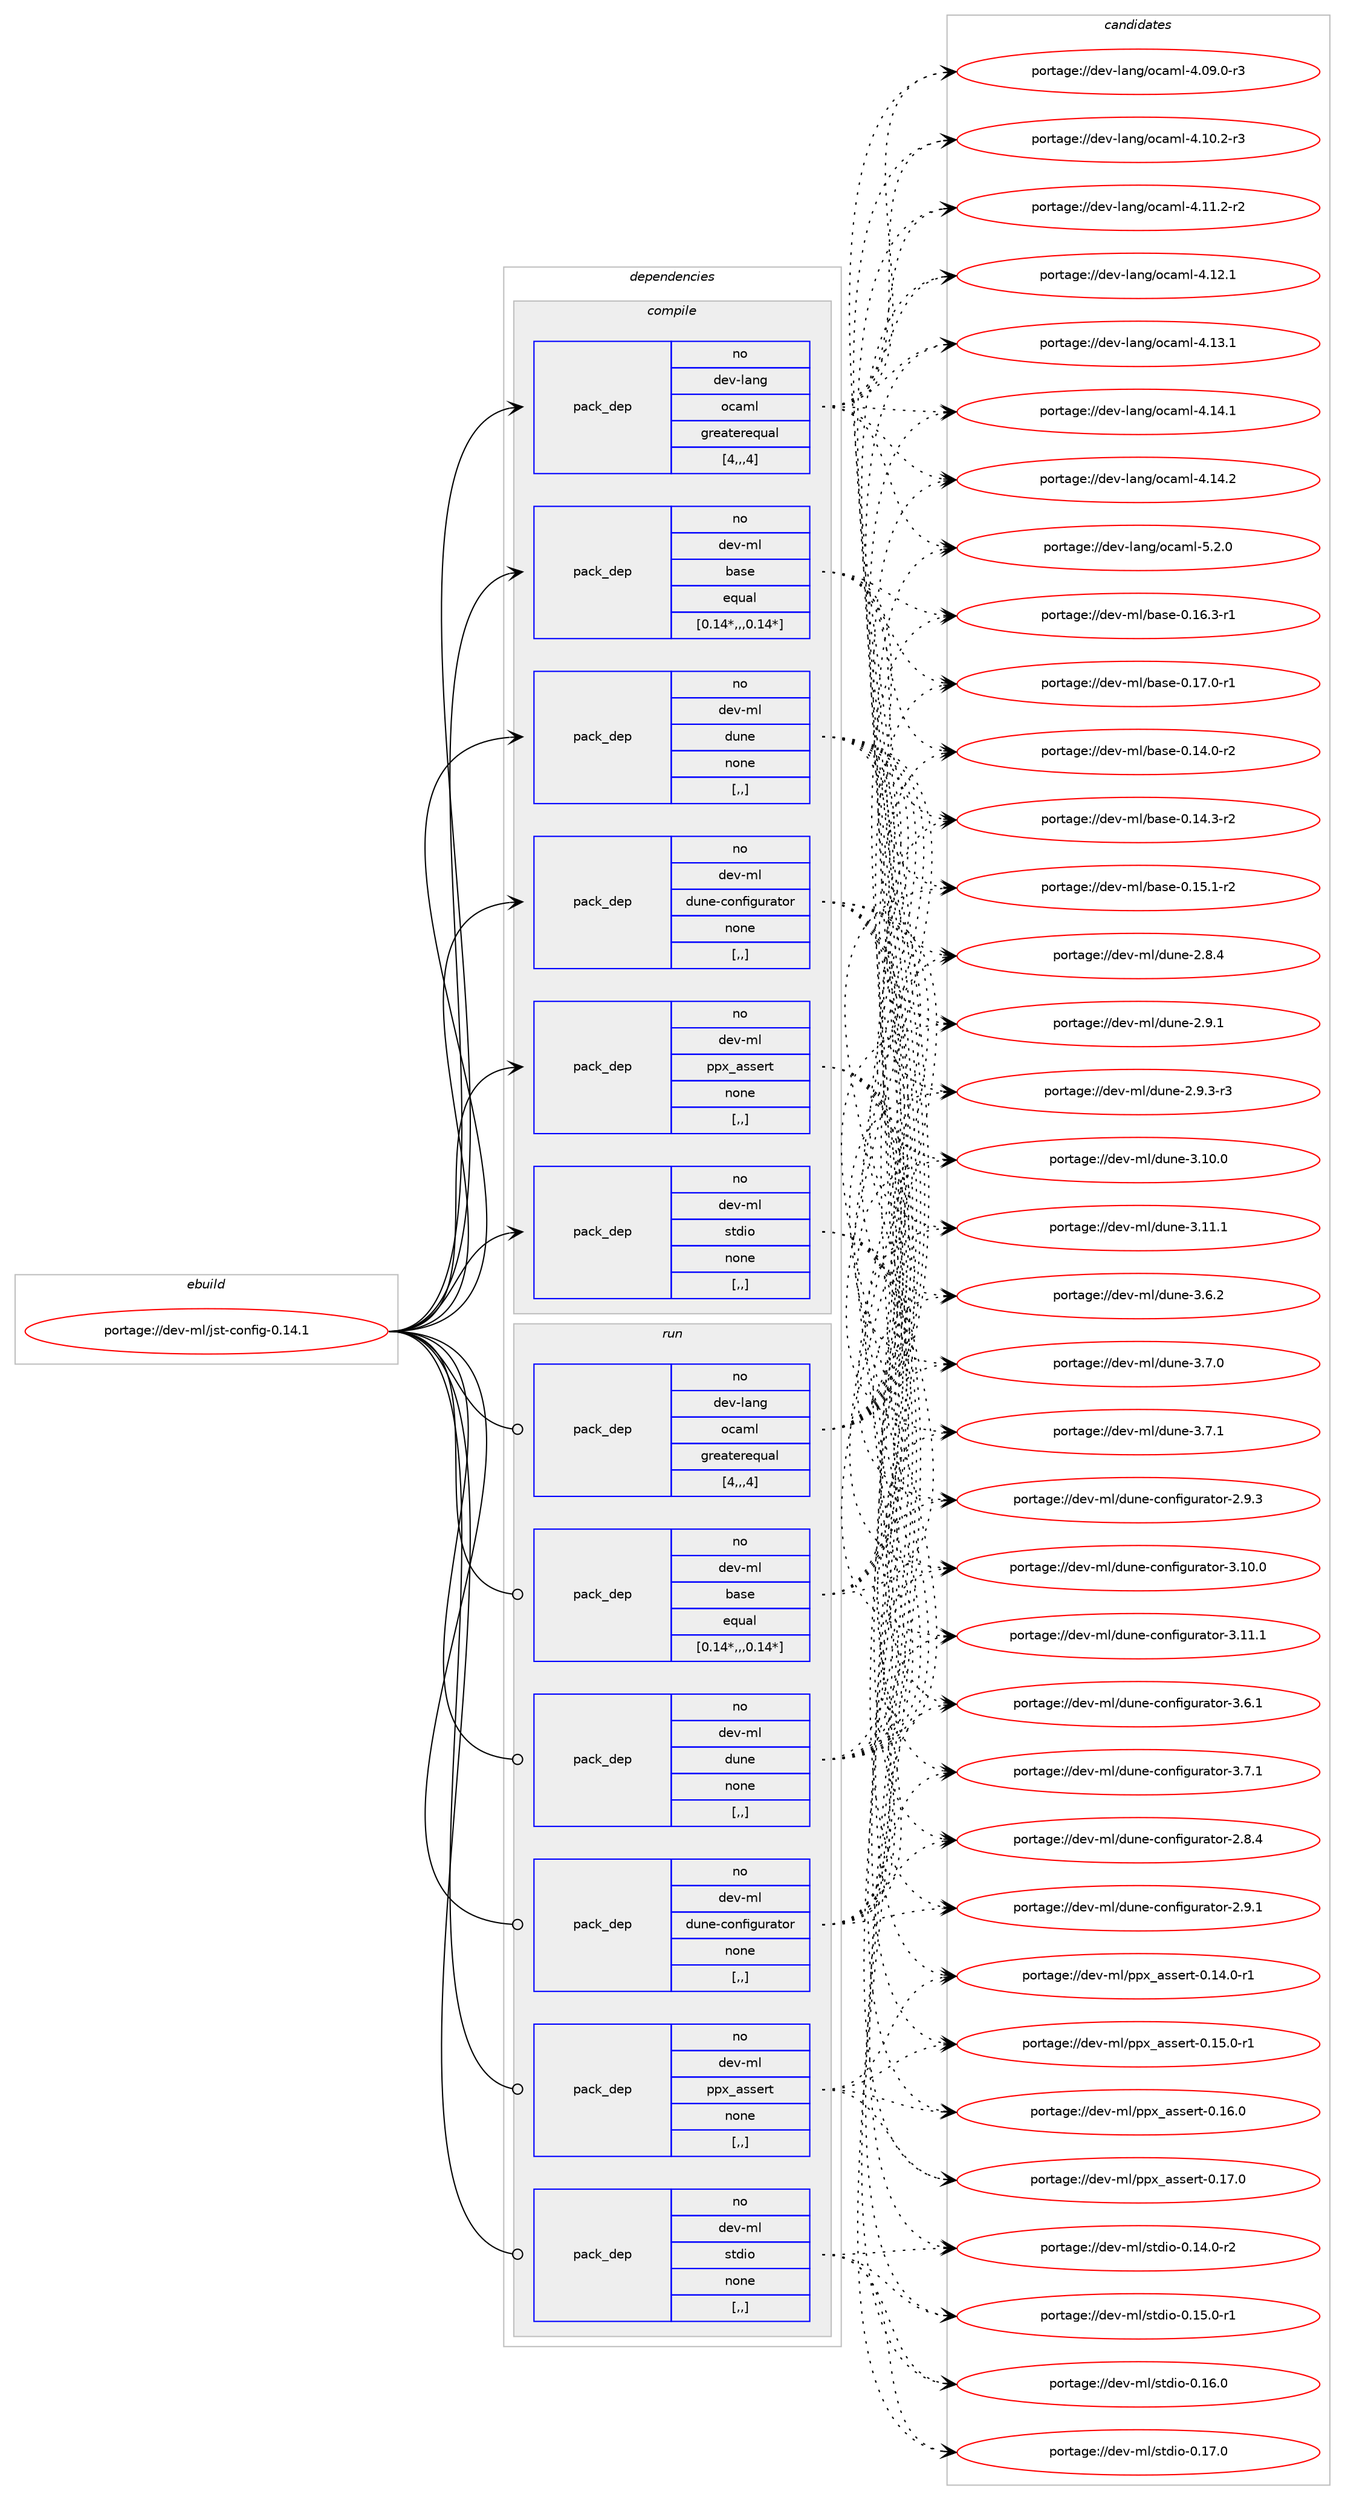 digraph prolog {

# *************
# Graph options
# *************

newrank=true;
concentrate=true;
compound=true;
graph [rankdir=LR,fontname=Helvetica,fontsize=10,ranksep=1.5];#, ranksep=2.5, nodesep=0.2];
edge  [arrowhead=vee];
node  [fontname=Helvetica,fontsize=10];

# **********
# The ebuild
# **********

subgraph cluster_leftcol {
color=gray;
rank=same;
label=<<i>ebuild</i>>;
id [label="portage://dev-ml/jst-config-0.14.1", color=red, width=4, href="../dev-ml/jst-config-0.14.1.svg"];
}

# ****************
# The dependencies
# ****************

subgraph cluster_midcol {
color=gray;
label=<<i>dependencies</i>>;
subgraph cluster_compile {
fillcolor="#eeeeee";
style=filled;
label=<<i>compile</i>>;
subgraph pack86793 {
dependency116448 [label=<<TABLE BORDER="0" CELLBORDER="1" CELLSPACING="0" CELLPADDING="4" WIDTH="220"><TR><TD ROWSPAN="6" CELLPADDING="30">pack_dep</TD></TR><TR><TD WIDTH="110">no</TD></TR><TR><TD>dev-lang</TD></TR><TR><TD>ocaml</TD></TR><TR><TD>greaterequal</TD></TR><TR><TD>[4,,,4]</TD></TR></TABLE>>, shape=none, color=blue];
}
id:e -> dependency116448:w [weight=20,style="solid",arrowhead="vee"];
subgraph pack86794 {
dependency116449 [label=<<TABLE BORDER="0" CELLBORDER="1" CELLSPACING="0" CELLPADDING="4" WIDTH="220"><TR><TD ROWSPAN="6" CELLPADDING="30">pack_dep</TD></TR><TR><TD WIDTH="110">no</TD></TR><TR><TD>dev-ml</TD></TR><TR><TD>base</TD></TR><TR><TD>equal</TD></TR><TR><TD>[0.14*,,,0.14*]</TD></TR></TABLE>>, shape=none, color=blue];
}
id:e -> dependency116449:w [weight=20,style="solid",arrowhead="vee"];
subgraph pack86795 {
dependency116450 [label=<<TABLE BORDER="0" CELLBORDER="1" CELLSPACING="0" CELLPADDING="4" WIDTH="220"><TR><TD ROWSPAN="6" CELLPADDING="30">pack_dep</TD></TR><TR><TD WIDTH="110">no</TD></TR><TR><TD>dev-ml</TD></TR><TR><TD>dune</TD></TR><TR><TD>none</TD></TR><TR><TD>[,,]</TD></TR></TABLE>>, shape=none, color=blue];
}
id:e -> dependency116450:w [weight=20,style="solid",arrowhead="vee"];
subgraph pack86796 {
dependency116451 [label=<<TABLE BORDER="0" CELLBORDER="1" CELLSPACING="0" CELLPADDING="4" WIDTH="220"><TR><TD ROWSPAN="6" CELLPADDING="30">pack_dep</TD></TR><TR><TD WIDTH="110">no</TD></TR><TR><TD>dev-ml</TD></TR><TR><TD>dune-configurator</TD></TR><TR><TD>none</TD></TR><TR><TD>[,,]</TD></TR></TABLE>>, shape=none, color=blue];
}
id:e -> dependency116451:w [weight=20,style="solid",arrowhead="vee"];
subgraph pack86797 {
dependency116452 [label=<<TABLE BORDER="0" CELLBORDER="1" CELLSPACING="0" CELLPADDING="4" WIDTH="220"><TR><TD ROWSPAN="6" CELLPADDING="30">pack_dep</TD></TR><TR><TD WIDTH="110">no</TD></TR><TR><TD>dev-ml</TD></TR><TR><TD>ppx_assert</TD></TR><TR><TD>none</TD></TR><TR><TD>[,,]</TD></TR></TABLE>>, shape=none, color=blue];
}
id:e -> dependency116452:w [weight=20,style="solid",arrowhead="vee"];
subgraph pack86798 {
dependency116453 [label=<<TABLE BORDER="0" CELLBORDER="1" CELLSPACING="0" CELLPADDING="4" WIDTH="220"><TR><TD ROWSPAN="6" CELLPADDING="30">pack_dep</TD></TR><TR><TD WIDTH="110">no</TD></TR><TR><TD>dev-ml</TD></TR><TR><TD>stdio</TD></TR><TR><TD>none</TD></TR><TR><TD>[,,]</TD></TR></TABLE>>, shape=none, color=blue];
}
id:e -> dependency116453:w [weight=20,style="solid",arrowhead="vee"];
}
subgraph cluster_compileandrun {
fillcolor="#eeeeee";
style=filled;
label=<<i>compile and run</i>>;
}
subgraph cluster_run {
fillcolor="#eeeeee";
style=filled;
label=<<i>run</i>>;
subgraph pack86799 {
dependency116454 [label=<<TABLE BORDER="0" CELLBORDER="1" CELLSPACING="0" CELLPADDING="4" WIDTH="220"><TR><TD ROWSPAN="6" CELLPADDING="30">pack_dep</TD></TR><TR><TD WIDTH="110">no</TD></TR><TR><TD>dev-lang</TD></TR><TR><TD>ocaml</TD></TR><TR><TD>greaterequal</TD></TR><TR><TD>[4,,,4]</TD></TR></TABLE>>, shape=none, color=blue];
}
id:e -> dependency116454:w [weight=20,style="solid",arrowhead="odot"];
subgraph pack86800 {
dependency116455 [label=<<TABLE BORDER="0" CELLBORDER="1" CELLSPACING="0" CELLPADDING="4" WIDTH="220"><TR><TD ROWSPAN="6" CELLPADDING="30">pack_dep</TD></TR><TR><TD WIDTH="110">no</TD></TR><TR><TD>dev-ml</TD></TR><TR><TD>base</TD></TR><TR><TD>equal</TD></TR><TR><TD>[0.14*,,,0.14*]</TD></TR></TABLE>>, shape=none, color=blue];
}
id:e -> dependency116455:w [weight=20,style="solid",arrowhead="odot"];
subgraph pack86801 {
dependency116456 [label=<<TABLE BORDER="0" CELLBORDER="1" CELLSPACING="0" CELLPADDING="4" WIDTH="220"><TR><TD ROWSPAN="6" CELLPADDING="30">pack_dep</TD></TR><TR><TD WIDTH="110">no</TD></TR><TR><TD>dev-ml</TD></TR><TR><TD>dune</TD></TR><TR><TD>none</TD></TR><TR><TD>[,,]</TD></TR></TABLE>>, shape=none, color=blue];
}
id:e -> dependency116456:w [weight=20,style="solid",arrowhead="odot"];
subgraph pack86802 {
dependency116457 [label=<<TABLE BORDER="0" CELLBORDER="1" CELLSPACING="0" CELLPADDING="4" WIDTH="220"><TR><TD ROWSPAN="6" CELLPADDING="30">pack_dep</TD></TR><TR><TD WIDTH="110">no</TD></TR><TR><TD>dev-ml</TD></TR><TR><TD>dune-configurator</TD></TR><TR><TD>none</TD></TR><TR><TD>[,,]</TD></TR></TABLE>>, shape=none, color=blue];
}
id:e -> dependency116457:w [weight=20,style="solid",arrowhead="odot"];
subgraph pack86803 {
dependency116458 [label=<<TABLE BORDER="0" CELLBORDER="1" CELLSPACING="0" CELLPADDING="4" WIDTH="220"><TR><TD ROWSPAN="6" CELLPADDING="30">pack_dep</TD></TR><TR><TD WIDTH="110">no</TD></TR><TR><TD>dev-ml</TD></TR><TR><TD>ppx_assert</TD></TR><TR><TD>none</TD></TR><TR><TD>[,,]</TD></TR></TABLE>>, shape=none, color=blue];
}
id:e -> dependency116458:w [weight=20,style="solid",arrowhead="odot"];
subgraph pack86804 {
dependency116459 [label=<<TABLE BORDER="0" CELLBORDER="1" CELLSPACING="0" CELLPADDING="4" WIDTH="220"><TR><TD ROWSPAN="6" CELLPADDING="30">pack_dep</TD></TR><TR><TD WIDTH="110">no</TD></TR><TR><TD>dev-ml</TD></TR><TR><TD>stdio</TD></TR><TR><TD>none</TD></TR><TR><TD>[,,]</TD></TR></TABLE>>, shape=none, color=blue];
}
id:e -> dependency116459:w [weight=20,style="solid",arrowhead="odot"];
}
}

# **************
# The candidates
# **************

subgraph cluster_choices {
rank=same;
color=gray;
label=<<i>candidates</i>>;

subgraph choice86793 {
color=black;
nodesep=1;
choice1001011184510897110103471119997109108455246485746484511451 [label="portage://dev-lang/ocaml-4.09.0-r3", color=red, width=4,href="../dev-lang/ocaml-4.09.0-r3.svg"];
choice1001011184510897110103471119997109108455246494846504511451 [label="portage://dev-lang/ocaml-4.10.2-r3", color=red, width=4,href="../dev-lang/ocaml-4.10.2-r3.svg"];
choice1001011184510897110103471119997109108455246494946504511450 [label="portage://dev-lang/ocaml-4.11.2-r2", color=red, width=4,href="../dev-lang/ocaml-4.11.2-r2.svg"];
choice100101118451089711010347111999710910845524649504649 [label="portage://dev-lang/ocaml-4.12.1", color=red, width=4,href="../dev-lang/ocaml-4.12.1.svg"];
choice100101118451089711010347111999710910845524649514649 [label="portage://dev-lang/ocaml-4.13.1", color=red, width=4,href="../dev-lang/ocaml-4.13.1.svg"];
choice100101118451089711010347111999710910845524649524649 [label="portage://dev-lang/ocaml-4.14.1", color=red, width=4,href="../dev-lang/ocaml-4.14.1.svg"];
choice100101118451089711010347111999710910845524649524650 [label="portage://dev-lang/ocaml-4.14.2", color=red, width=4,href="../dev-lang/ocaml-4.14.2.svg"];
choice1001011184510897110103471119997109108455346504648 [label="portage://dev-lang/ocaml-5.2.0", color=red, width=4,href="../dev-lang/ocaml-5.2.0.svg"];
dependency116448:e -> choice1001011184510897110103471119997109108455246485746484511451:w [style=dotted,weight="100"];
dependency116448:e -> choice1001011184510897110103471119997109108455246494846504511451:w [style=dotted,weight="100"];
dependency116448:e -> choice1001011184510897110103471119997109108455246494946504511450:w [style=dotted,weight="100"];
dependency116448:e -> choice100101118451089711010347111999710910845524649504649:w [style=dotted,weight="100"];
dependency116448:e -> choice100101118451089711010347111999710910845524649514649:w [style=dotted,weight="100"];
dependency116448:e -> choice100101118451089711010347111999710910845524649524649:w [style=dotted,weight="100"];
dependency116448:e -> choice100101118451089711010347111999710910845524649524650:w [style=dotted,weight="100"];
dependency116448:e -> choice1001011184510897110103471119997109108455346504648:w [style=dotted,weight="100"];
}
subgraph choice86794 {
color=black;
nodesep=1;
choice10010111845109108479897115101454846495246484511450 [label="portage://dev-ml/base-0.14.0-r2", color=red, width=4,href="../dev-ml/base-0.14.0-r2.svg"];
choice10010111845109108479897115101454846495246514511450 [label="portage://dev-ml/base-0.14.3-r2", color=red, width=4,href="../dev-ml/base-0.14.3-r2.svg"];
choice10010111845109108479897115101454846495346494511450 [label="portage://dev-ml/base-0.15.1-r2", color=red, width=4,href="../dev-ml/base-0.15.1-r2.svg"];
choice10010111845109108479897115101454846495446514511449 [label="portage://dev-ml/base-0.16.3-r1", color=red, width=4,href="../dev-ml/base-0.16.3-r1.svg"];
choice10010111845109108479897115101454846495546484511449 [label="portage://dev-ml/base-0.17.0-r1", color=red, width=4,href="../dev-ml/base-0.17.0-r1.svg"];
dependency116449:e -> choice10010111845109108479897115101454846495246484511450:w [style=dotted,weight="100"];
dependency116449:e -> choice10010111845109108479897115101454846495246514511450:w [style=dotted,weight="100"];
dependency116449:e -> choice10010111845109108479897115101454846495346494511450:w [style=dotted,weight="100"];
dependency116449:e -> choice10010111845109108479897115101454846495446514511449:w [style=dotted,weight="100"];
dependency116449:e -> choice10010111845109108479897115101454846495546484511449:w [style=dotted,weight="100"];
}
subgraph choice86795 {
color=black;
nodesep=1;
choice1001011184510910847100117110101455046564652 [label="portage://dev-ml/dune-2.8.4", color=red, width=4,href="../dev-ml/dune-2.8.4.svg"];
choice1001011184510910847100117110101455046574649 [label="portage://dev-ml/dune-2.9.1", color=red, width=4,href="../dev-ml/dune-2.9.1.svg"];
choice10010111845109108471001171101014550465746514511451 [label="portage://dev-ml/dune-2.9.3-r3", color=red, width=4,href="../dev-ml/dune-2.9.3-r3.svg"];
choice100101118451091084710011711010145514649484648 [label="portage://dev-ml/dune-3.10.0", color=red, width=4,href="../dev-ml/dune-3.10.0.svg"];
choice100101118451091084710011711010145514649494649 [label="portage://dev-ml/dune-3.11.1", color=red, width=4,href="../dev-ml/dune-3.11.1.svg"];
choice1001011184510910847100117110101455146544650 [label="portage://dev-ml/dune-3.6.2", color=red, width=4,href="../dev-ml/dune-3.6.2.svg"];
choice1001011184510910847100117110101455146554648 [label="portage://dev-ml/dune-3.7.0", color=red, width=4,href="../dev-ml/dune-3.7.0.svg"];
choice1001011184510910847100117110101455146554649 [label="portage://dev-ml/dune-3.7.1", color=red, width=4,href="../dev-ml/dune-3.7.1.svg"];
dependency116450:e -> choice1001011184510910847100117110101455046564652:w [style=dotted,weight="100"];
dependency116450:e -> choice1001011184510910847100117110101455046574649:w [style=dotted,weight="100"];
dependency116450:e -> choice10010111845109108471001171101014550465746514511451:w [style=dotted,weight="100"];
dependency116450:e -> choice100101118451091084710011711010145514649484648:w [style=dotted,weight="100"];
dependency116450:e -> choice100101118451091084710011711010145514649494649:w [style=dotted,weight="100"];
dependency116450:e -> choice1001011184510910847100117110101455146544650:w [style=dotted,weight="100"];
dependency116450:e -> choice1001011184510910847100117110101455146554648:w [style=dotted,weight="100"];
dependency116450:e -> choice1001011184510910847100117110101455146554649:w [style=dotted,weight="100"];
}
subgraph choice86796 {
color=black;
nodesep=1;
choice1001011184510910847100117110101459911111010210510311711497116111114455046564652 [label="portage://dev-ml/dune-configurator-2.8.4", color=red, width=4,href="../dev-ml/dune-configurator-2.8.4.svg"];
choice1001011184510910847100117110101459911111010210510311711497116111114455046574649 [label="portage://dev-ml/dune-configurator-2.9.1", color=red, width=4,href="../dev-ml/dune-configurator-2.9.1.svg"];
choice1001011184510910847100117110101459911111010210510311711497116111114455046574651 [label="portage://dev-ml/dune-configurator-2.9.3", color=red, width=4,href="../dev-ml/dune-configurator-2.9.3.svg"];
choice100101118451091084710011711010145991111101021051031171149711611111445514649484648 [label="portage://dev-ml/dune-configurator-3.10.0", color=red, width=4,href="../dev-ml/dune-configurator-3.10.0.svg"];
choice100101118451091084710011711010145991111101021051031171149711611111445514649494649 [label="portage://dev-ml/dune-configurator-3.11.1", color=red, width=4,href="../dev-ml/dune-configurator-3.11.1.svg"];
choice1001011184510910847100117110101459911111010210510311711497116111114455146544649 [label="portage://dev-ml/dune-configurator-3.6.1", color=red, width=4,href="../dev-ml/dune-configurator-3.6.1.svg"];
choice1001011184510910847100117110101459911111010210510311711497116111114455146554649 [label="portage://dev-ml/dune-configurator-3.7.1", color=red, width=4,href="../dev-ml/dune-configurator-3.7.1.svg"];
dependency116451:e -> choice1001011184510910847100117110101459911111010210510311711497116111114455046564652:w [style=dotted,weight="100"];
dependency116451:e -> choice1001011184510910847100117110101459911111010210510311711497116111114455046574649:w [style=dotted,weight="100"];
dependency116451:e -> choice1001011184510910847100117110101459911111010210510311711497116111114455046574651:w [style=dotted,weight="100"];
dependency116451:e -> choice100101118451091084710011711010145991111101021051031171149711611111445514649484648:w [style=dotted,weight="100"];
dependency116451:e -> choice100101118451091084710011711010145991111101021051031171149711611111445514649494649:w [style=dotted,weight="100"];
dependency116451:e -> choice1001011184510910847100117110101459911111010210510311711497116111114455146544649:w [style=dotted,weight="100"];
dependency116451:e -> choice1001011184510910847100117110101459911111010210510311711497116111114455146554649:w [style=dotted,weight="100"];
}
subgraph choice86797 {
color=black;
nodesep=1;
choice10010111845109108471121121209597115115101114116454846495246484511449 [label="portage://dev-ml/ppx_assert-0.14.0-r1", color=red, width=4,href="../dev-ml/ppx_assert-0.14.0-r1.svg"];
choice10010111845109108471121121209597115115101114116454846495346484511449 [label="portage://dev-ml/ppx_assert-0.15.0-r1", color=red, width=4,href="../dev-ml/ppx_assert-0.15.0-r1.svg"];
choice1001011184510910847112112120959711511510111411645484649544648 [label="portage://dev-ml/ppx_assert-0.16.0", color=red, width=4,href="../dev-ml/ppx_assert-0.16.0.svg"];
choice1001011184510910847112112120959711511510111411645484649554648 [label="portage://dev-ml/ppx_assert-0.17.0", color=red, width=4,href="../dev-ml/ppx_assert-0.17.0.svg"];
dependency116452:e -> choice10010111845109108471121121209597115115101114116454846495246484511449:w [style=dotted,weight="100"];
dependency116452:e -> choice10010111845109108471121121209597115115101114116454846495346484511449:w [style=dotted,weight="100"];
dependency116452:e -> choice1001011184510910847112112120959711511510111411645484649544648:w [style=dotted,weight="100"];
dependency116452:e -> choice1001011184510910847112112120959711511510111411645484649554648:w [style=dotted,weight="100"];
}
subgraph choice86798 {
color=black;
nodesep=1;
choice1001011184510910847115116100105111454846495246484511450 [label="portage://dev-ml/stdio-0.14.0-r2", color=red, width=4,href="../dev-ml/stdio-0.14.0-r2.svg"];
choice1001011184510910847115116100105111454846495346484511449 [label="portage://dev-ml/stdio-0.15.0-r1", color=red, width=4,href="../dev-ml/stdio-0.15.0-r1.svg"];
choice100101118451091084711511610010511145484649544648 [label="portage://dev-ml/stdio-0.16.0", color=red, width=4,href="../dev-ml/stdio-0.16.0.svg"];
choice100101118451091084711511610010511145484649554648 [label="portage://dev-ml/stdio-0.17.0", color=red, width=4,href="../dev-ml/stdio-0.17.0.svg"];
dependency116453:e -> choice1001011184510910847115116100105111454846495246484511450:w [style=dotted,weight="100"];
dependency116453:e -> choice1001011184510910847115116100105111454846495346484511449:w [style=dotted,weight="100"];
dependency116453:e -> choice100101118451091084711511610010511145484649544648:w [style=dotted,weight="100"];
dependency116453:e -> choice100101118451091084711511610010511145484649554648:w [style=dotted,weight="100"];
}
subgraph choice86799 {
color=black;
nodesep=1;
choice1001011184510897110103471119997109108455246485746484511451 [label="portage://dev-lang/ocaml-4.09.0-r3", color=red, width=4,href="../dev-lang/ocaml-4.09.0-r3.svg"];
choice1001011184510897110103471119997109108455246494846504511451 [label="portage://dev-lang/ocaml-4.10.2-r3", color=red, width=4,href="../dev-lang/ocaml-4.10.2-r3.svg"];
choice1001011184510897110103471119997109108455246494946504511450 [label="portage://dev-lang/ocaml-4.11.2-r2", color=red, width=4,href="../dev-lang/ocaml-4.11.2-r2.svg"];
choice100101118451089711010347111999710910845524649504649 [label="portage://dev-lang/ocaml-4.12.1", color=red, width=4,href="../dev-lang/ocaml-4.12.1.svg"];
choice100101118451089711010347111999710910845524649514649 [label="portage://dev-lang/ocaml-4.13.1", color=red, width=4,href="../dev-lang/ocaml-4.13.1.svg"];
choice100101118451089711010347111999710910845524649524649 [label="portage://dev-lang/ocaml-4.14.1", color=red, width=4,href="../dev-lang/ocaml-4.14.1.svg"];
choice100101118451089711010347111999710910845524649524650 [label="portage://dev-lang/ocaml-4.14.2", color=red, width=4,href="../dev-lang/ocaml-4.14.2.svg"];
choice1001011184510897110103471119997109108455346504648 [label="portage://dev-lang/ocaml-5.2.0", color=red, width=4,href="../dev-lang/ocaml-5.2.0.svg"];
dependency116454:e -> choice1001011184510897110103471119997109108455246485746484511451:w [style=dotted,weight="100"];
dependency116454:e -> choice1001011184510897110103471119997109108455246494846504511451:w [style=dotted,weight="100"];
dependency116454:e -> choice1001011184510897110103471119997109108455246494946504511450:w [style=dotted,weight="100"];
dependency116454:e -> choice100101118451089711010347111999710910845524649504649:w [style=dotted,weight="100"];
dependency116454:e -> choice100101118451089711010347111999710910845524649514649:w [style=dotted,weight="100"];
dependency116454:e -> choice100101118451089711010347111999710910845524649524649:w [style=dotted,weight="100"];
dependency116454:e -> choice100101118451089711010347111999710910845524649524650:w [style=dotted,weight="100"];
dependency116454:e -> choice1001011184510897110103471119997109108455346504648:w [style=dotted,weight="100"];
}
subgraph choice86800 {
color=black;
nodesep=1;
choice10010111845109108479897115101454846495246484511450 [label="portage://dev-ml/base-0.14.0-r2", color=red, width=4,href="../dev-ml/base-0.14.0-r2.svg"];
choice10010111845109108479897115101454846495246514511450 [label="portage://dev-ml/base-0.14.3-r2", color=red, width=4,href="../dev-ml/base-0.14.3-r2.svg"];
choice10010111845109108479897115101454846495346494511450 [label="portage://dev-ml/base-0.15.1-r2", color=red, width=4,href="../dev-ml/base-0.15.1-r2.svg"];
choice10010111845109108479897115101454846495446514511449 [label="portage://dev-ml/base-0.16.3-r1", color=red, width=4,href="../dev-ml/base-0.16.3-r1.svg"];
choice10010111845109108479897115101454846495546484511449 [label="portage://dev-ml/base-0.17.0-r1", color=red, width=4,href="../dev-ml/base-0.17.0-r1.svg"];
dependency116455:e -> choice10010111845109108479897115101454846495246484511450:w [style=dotted,weight="100"];
dependency116455:e -> choice10010111845109108479897115101454846495246514511450:w [style=dotted,weight="100"];
dependency116455:e -> choice10010111845109108479897115101454846495346494511450:w [style=dotted,weight="100"];
dependency116455:e -> choice10010111845109108479897115101454846495446514511449:w [style=dotted,weight="100"];
dependency116455:e -> choice10010111845109108479897115101454846495546484511449:w [style=dotted,weight="100"];
}
subgraph choice86801 {
color=black;
nodesep=1;
choice1001011184510910847100117110101455046564652 [label="portage://dev-ml/dune-2.8.4", color=red, width=4,href="../dev-ml/dune-2.8.4.svg"];
choice1001011184510910847100117110101455046574649 [label="portage://dev-ml/dune-2.9.1", color=red, width=4,href="../dev-ml/dune-2.9.1.svg"];
choice10010111845109108471001171101014550465746514511451 [label="portage://dev-ml/dune-2.9.3-r3", color=red, width=4,href="../dev-ml/dune-2.9.3-r3.svg"];
choice100101118451091084710011711010145514649484648 [label="portage://dev-ml/dune-3.10.0", color=red, width=4,href="../dev-ml/dune-3.10.0.svg"];
choice100101118451091084710011711010145514649494649 [label="portage://dev-ml/dune-3.11.1", color=red, width=4,href="../dev-ml/dune-3.11.1.svg"];
choice1001011184510910847100117110101455146544650 [label="portage://dev-ml/dune-3.6.2", color=red, width=4,href="../dev-ml/dune-3.6.2.svg"];
choice1001011184510910847100117110101455146554648 [label="portage://dev-ml/dune-3.7.0", color=red, width=4,href="../dev-ml/dune-3.7.0.svg"];
choice1001011184510910847100117110101455146554649 [label="portage://dev-ml/dune-3.7.1", color=red, width=4,href="../dev-ml/dune-3.7.1.svg"];
dependency116456:e -> choice1001011184510910847100117110101455046564652:w [style=dotted,weight="100"];
dependency116456:e -> choice1001011184510910847100117110101455046574649:w [style=dotted,weight="100"];
dependency116456:e -> choice10010111845109108471001171101014550465746514511451:w [style=dotted,weight="100"];
dependency116456:e -> choice100101118451091084710011711010145514649484648:w [style=dotted,weight="100"];
dependency116456:e -> choice100101118451091084710011711010145514649494649:w [style=dotted,weight="100"];
dependency116456:e -> choice1001011184510910847100117110101455146544650:w [style=dotted,weight="100"];
dependency116456:e -> choice1001011184510910847100117110101455146554648:w [style=dotted,weight="100"];
dependency116456:e -> choice1001011184510910847100117110101455146554649:w [style=dotted,weight="100"];
}
subgraph choice86802 {
color=black;
nodesep=1;
choice1001011184510910847100117110101459911111010210510311711497116111114455046564652 [label="portage://dev-ml/dune-configurator-2.8.4", color=red, width=4,href="../dev-ml/dune-configurator-2.8.4.svg"];
choice1001011184510910847100117110101459911111010210510311711497116111114455046574649 [label="portage://dev-ml/dune-configurator-2.9.1", color=red, width=4,href="../dev-ml/dune-configurator-2.9.1.svg"];
choice1001011184510910847100117110101459911111010210510311711497116111114455046574651 [label="portage://dev-ml/dune-configurator-2.9.3", color=red, width=4,href="../dev-ml/dune-configurator-2.9.3.svg"];
choice100101118451091084710011711010145991111101021051031171149711611111445514649484648 [label="portage://dev-ml/dune-configurator-3.10.0", color=red, width=4,href="../dev-ml/dune-configurator-3.10.0.svg"];
choice100101118451091084710011711010145991111101021051031171149711611111445514649494649 [label="portage://dev-ml/dune-configurator-3.11.1", color=red, width=4,href="../dev-ml/dune-configurator-3.11.1.svg"];
choice1001011184510910847100117110101459911111010210510311711497116111114455146544649 [label="portage://dev-ml/dune-configurator-3.6.1", color=red, width=4,href="../dev-ml/dune-configurator-3.6.1.svg"];
choice1001011184510910847100117110101459911111010210510311711497116111114455146554649 [label="portage://dev-ml/dune-configurator-3.7.1", color=red, width=4,href="../dev-ml/dune-configurator-3.7.1.svg"];
dependency116457:e -> choice1001011184510910847100117110101459911111010210510311711497116111114455046564652:w [style=dotted,weight="100"];
dependency116457:e -> choice1001011184510910847100117110101459911111010210510311711497116111114455046574649:w [style=dotted,weight="100"];
dependency116457:e -> choice1001011184510910847100117110101459911111010210510311711497116111114455046574651:w [style=dotted,weight="100"];
dependency116457:e -> choice100101118451091084710011711010145991111101021051031171149711611111445514649484648:w [style=dotted,weight="100"];
dependency116457:e -> choice100101118451091084710011711010145991111101021051031171149711611111445514649494649:w [style=dotted,weight="100"];
dependency116457:e -> choice1001011184510910847100117110101459911111010210510311711497116111114455146544649:w [style=dotted,weight="100"];
dependency116457:e -> choice1001011184510910847100117110101459911111010210510311711497116111114455146554649:w [style=dotted,weight="100"];
}
subgraph choice86803 {
color=black;
nodesep=1;
choice10010111845109108471121121209597115115101114116454846495246484511449 [label="portage://dev-ml/ppx_assert-0.14.0-r1", color=red, width=4,href="../dev-ml/ppx_assert-0.14.0-r1.svg"];
choice10010111845109108471121121209597115115101114116454846495346484511449 [label="portage://dev-ml/ppx_assert-0.15.0-r1", color=red, width=4,href="../dev-ml/ppx_assert-0.15.0-r1.svg"];
choice1001011184510910847112112120959711511510111411645484649544648 [label="portage://dev-ml/ppx_assert-0.16.0", color=red, width=4,href="../dev-ml/ppx_assert-0.16.0.svg"];
choice1001011184510910847112112120959711511510111411645484649554648 [label="portage://dev-ml/ppx_assert-0.17.0", color=red, width=4,href="../dev-ml/ppx_assert-0.17.0.svg"];
dependency116458:e -> choice10010111845109108471121121209597115115101114116454846495246484511449:w [style=dotted,weight="100"];
dependency116458:e -> choice10010111845109108471121121209597115115101114116454846495346484511449:w [style=dotted,weight="100"];
dependency116458:e -> choice1001011184510910847112112120959711511510111411645484649544648:w [style=dotted,weight="100"];
dependency116458:e -> choice1001011184510910847112112120959711511510111411645484649554648:w [style=dotted,weight="100"];
}
subgraph choice86804 {
color=black;
nodesep=1;
choice1001011184510910847115116100105111454846495246484511450 [label="portage://dev-ml/stdio-0.14.0-r2", color=red, width=4,href="../dev-ml/stdio-0.14.0-r2.svg"];
choice1001011184510910847115116100105111454846495346484511449 [label="portage://dev-ml/stdio-0.15.0-r1", color=red, width=4,href="../dev-ml/stdio-0.15.0-r1.svg"];
choice100101118451091084711511610010511145484649544648 [label="portage://dev-ml/stdio-0.16.0", color=red, width=4,href="../dev-ml/stdio-0.16.0.svg"];
choice100101118451091084711511610010511145484649554648 [label="portage://dev-ml/stdio-0.17.0", color=red, width=4,href="../dev-ml/stdio-0.17.0.svg"];
dependency116459:e -> choice1001011184510910847115116100105111454846495246484511450:w [style=dotted,weight="100"];
dependency116459:e -> choice1001011184510910847115116100105111454846495346484511449:w [style=dotted,weight="100"];
dependency116459:e -> choice100101118451091084711511610010511145484649544648:w [style=dotted,weight="100"];
dependency116459:e -> choice100101118451091084711511610010511145484649554648:w [style=dotted,weight="100"];
}
}

}

